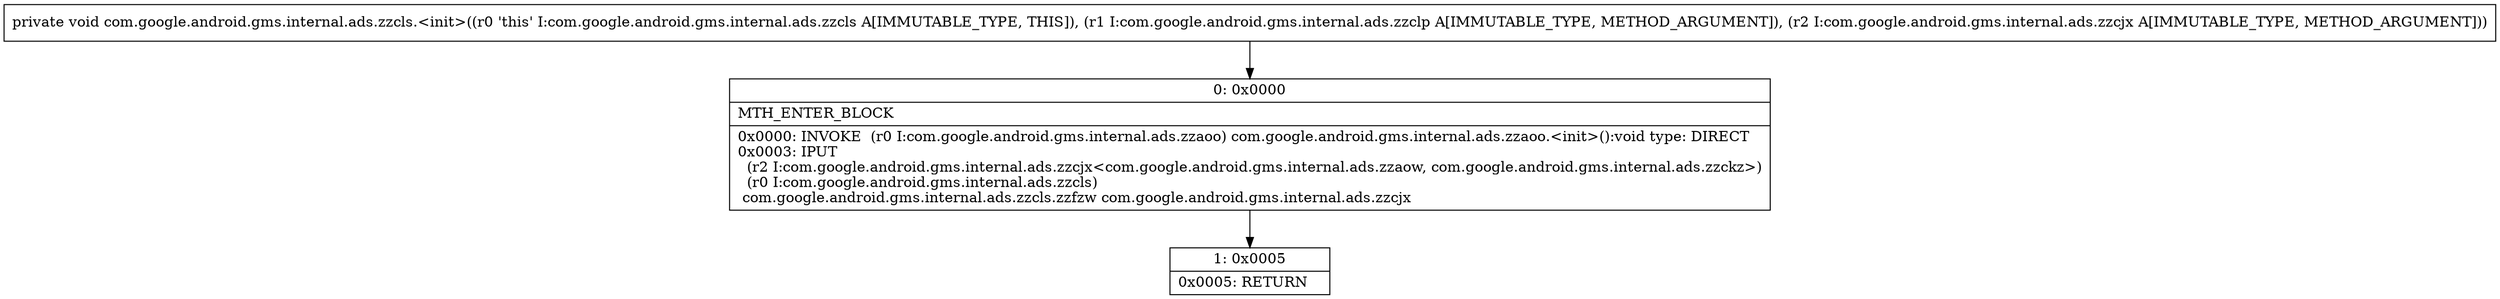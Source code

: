 digraph "CFG forcom.google.android.gms.internal.ads.zzcls.\<init\>(Lcom\/google\/android\/gms\/internal\/ads\/zzclp;Lcom\/google\/android\/gms\/internal\/ads\/zzcjx;)V" {
Node_0 [shape=record,label="{0\:\ 0x0000|MTH_ENTER_BLOCK\l|0x0000: INVOKE  (r0 I:com.google.android.gms.internal.ads.zzaoo) com.google.android.gms.internal.ads.zzaoo.\<init\>():void type: DIRECT \l0x0003: IPUT  \l  (r2 I:com.google.android.gms.internal.ads.zzcjx\<com.google.android.gms.internal.ads.zzaow, com.google.android.gms.internal.ads.zzckz\>)\l  (r0 I:com.google.android.gms.internal.ads.zzcls)\l com.google.android.gms.internal.ads.zzcls.zzfzw com.google.android.gms.internal.ads.zzcjx \l}"];
Node_1 [shape=record,label="{1\:\ 0x0005|0x0005: RETURN   \l}"];
MethodNode[shape=record,label="{private void com.google.android.gms.internal.ads.zzcls.\<init\>((r0 'this' I:com.google.android.gms.internal.ads.zzcls A[IMMUTABLE_TYPE, THIS]), (r1 I:com.google.android.gms.internal.ads.zzclp A[IMMUTABLE_TYPE, METHOD_ARGUMENT]), (r2 I:com.google.android.gms.internal.ads.zzcjx A[IMMUTABLE_TYPE, METHOD_ARGUMENT])) }"];
MethodNode -> Node_0;
Node_0 -> Node_1;
}

